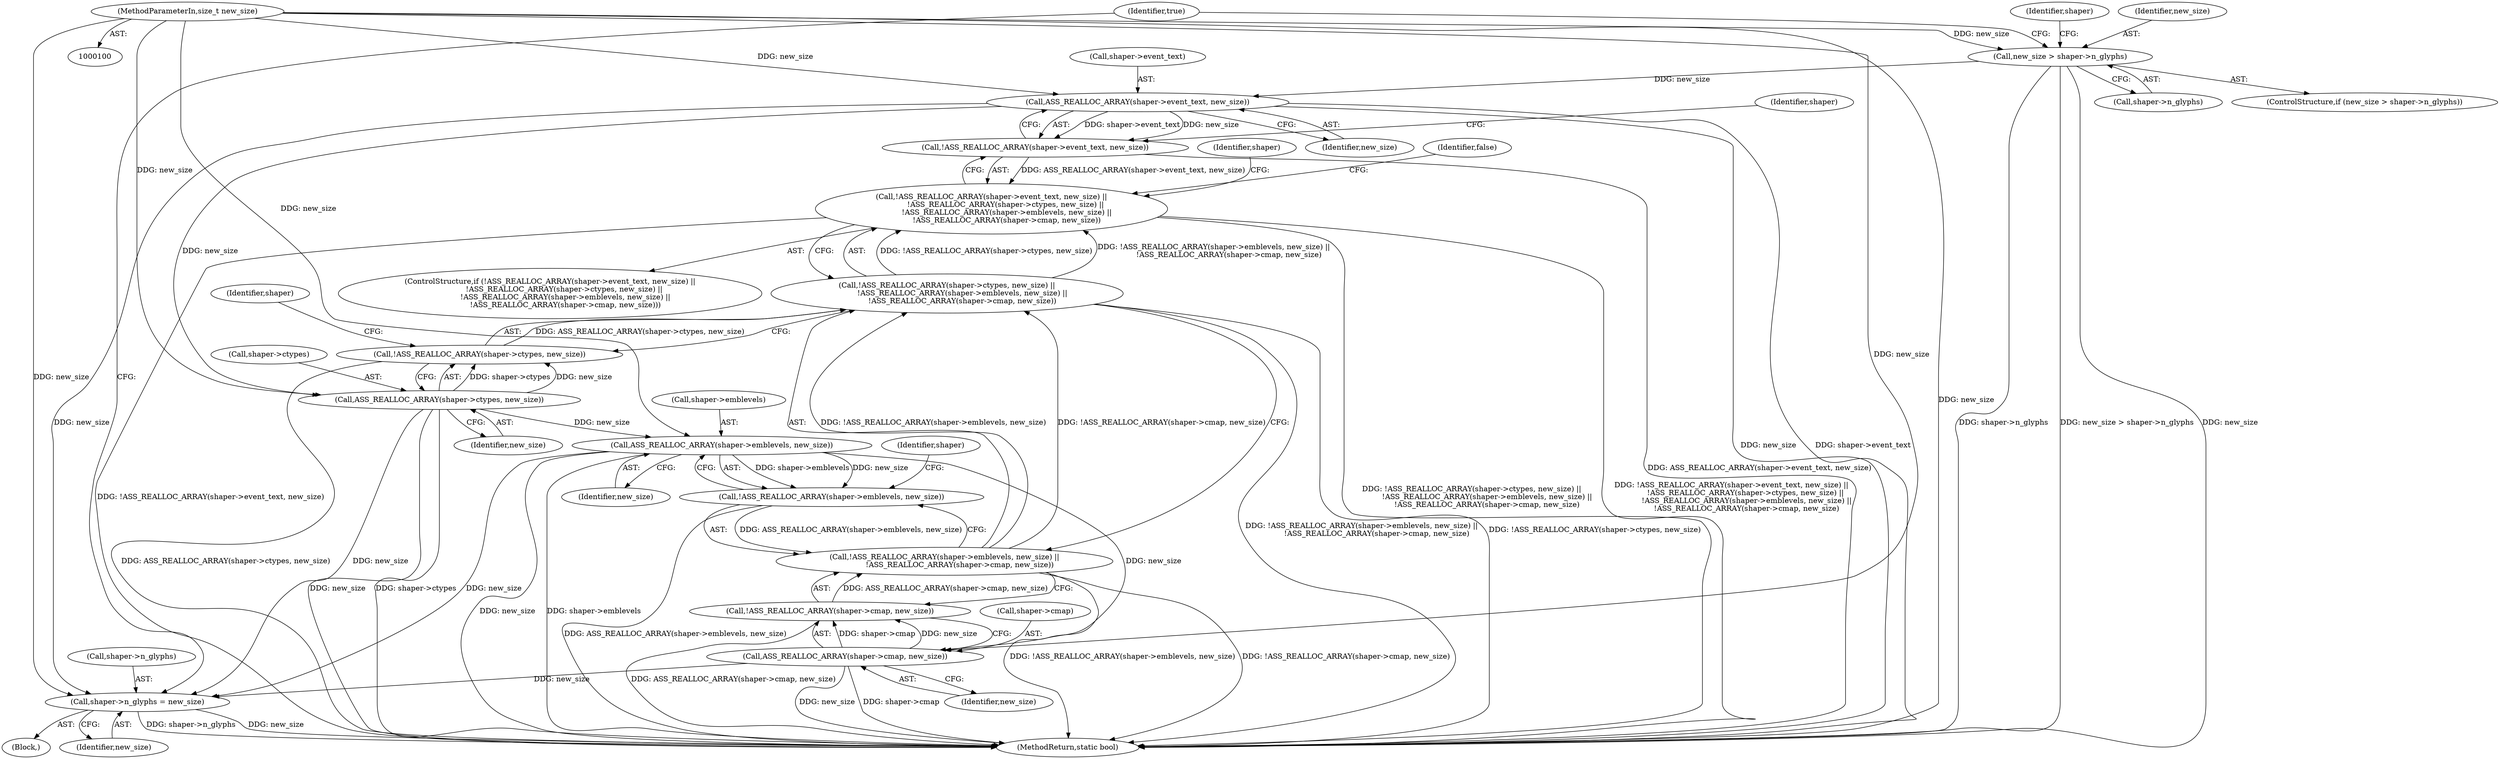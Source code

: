 digraph "0_libass_aa54e0b59200a994d50a346b5d7ac818ebcf2d4b@pointer" {
"1000105" [label="(Call,new_size > shaper->n_glyphs)"];
"1000102" [label="(MethodParameterIn,size_t new_size)"];
"1000114" [label="(Call,ASS_REALLOC_ARRAY(shaper->event_text, new_size))"];
"1000113" [label="(Call,!ASS_REALLOC_ARRAY(shaper->event_text, new_size))"];
"1000112" [label="(Call,!ASS_REALLOC_ARRAY(shaper->event_text, new_size) ||\n            !ASS_REALLOC_ARRAY(shaper->ctypes, new_size) ||\n             !ASS_REALLOC_ARRAY(shaper->emblevels, new_size) ||\n             !ASS_REALLOC_ARRAY(shaper->cmap, new_size))"];
"1000121" [label="(Call,ASS_REALLOC_ARRAY(shaper->ctypes, new_size))"];
"1000120" [label="(Call,!ASS_REALLOC_ARRAY(shaper->ctypes, new_size))"];
"1000119" [label="(Call,!ASS_REALLOC_ARRAY(shaper->ctypes, new_size) ||\n             !ASS_REALLOC_ARRAY(shaper->emblevels, new_size) ||\n             !ASS_REALLOC_ARRAY(shaper->cmap, new_size))"];
"1000128" [label="(Call,ASS_REALLOC_ARRAY(shaper->emblevels, new_size))"];
"1000127" [label="(Call,!ASS_REALLOC_ARRAY(shaper->emblevels, new_size))"];
"1000126" [label="(Call,!ASS_REALLOC_ARRAY(shaper->emblevels, new_size) ||\n             !ASS_REALLOC_ARRAY(shaper->cmap, new_size))"];
"1000134" [label="(Call,ASS_REALLOC_ARRAY(shaper->cmap, new_size))"];
"1000133" [label="(Call,!ASS_REALLOC_ARRAY(shaper->cmap, new_size))"];
"1000141" [label="(Call,shaper->n_glyphs = new_size)"];
"1000126" [label="(Call,!ASS_REALLOC_ARRAY(shaper->emblevels, new_size) ||\n             !ASS_REALLOC_ARRAY(shaper->cmap, new_size))"];
"1000128" [label="(Call,ASS_REALLOC_ARRAY(shaper->emblevels, new_size))"];
"1000122" [label="(Call,shaper->ctypes)"];
"1000143" [label="(Identifier,shaper)"];
"1000130" [label="(Identifier,shaper)"];
"1000104" [label="(ControlStructure,if (new_size > shaper->n_glyphs))"];
"1000111" [label="(ControlStructure,if (!ASS_REALLOC_ARRAY(shaper->event_text, new_size) ||\n            !ASS_REALLOC_ARRAY(shaper->ctypes, new_size) ||\n             !ASS_REALLOC_ARRAY(shaper->emblevels, new_size) ||\n             !ASS_REALLOC_ARRAY(shaper->cmap, new_size)))"];
"1000141" [label="(Call,shaper->n_glyphs = new_size)"];
"1000140" [label="(Identifier,false)"];
"1000110" [label="(Block,)"];
"1000113" [label="(Call,!ASS_REALLOC_ARRAY(shaper->event_text, new_size))"];
"1000120" [label="(Call,!ASS_REALLOC_ARRAY(shaper->ctypes, new_size))"];
"1000142" [label="(Call,shaper->n_glyphs)"];
"1000119" [label="(Call,!ASS_REALLOC_ARRAY(shaper->ctypes, new_size) ||\n             !ASS_REALLOC_ARRAY(shaper->emblevels, new_size) ||\n             !ASS_REALLOC_ARRAY(shaper->cmap, new_size))"];
"1000118" [label="(Identifier,new_size)"];
"1000136" [label="(Identifier,shaper)"];
"1000148" [label="(MethodReturn,static bool)"];
"1000147" [label="(Identifier,true)"];
"1000138" [label="(Identifier,new_size)"];
"1000135" [label="(Call,shaper->cmap)"];
"1000129" [label="(Call,shaper->emblevels)"];
"1000133" [label="(Call,!ASS_REALLOC_ARRAY(shaper->cmap, new_size))"];
"1000107" [label="(Call,shaper->n_glyphs)"];
"1000125" [label="(Identifier,new_size)"];
"1000127" [label="(Call,!ASS_REALLOC_ARRAY(shaper->emblevels, new_size))"];
"1000112" [label="(Call,!ASS_REALLOC_ARRAY(shaper->event_text, new_size) ||\n            !ASS_REALLOC_ARRAY(shaper->ctypes, new_size) ||\n             !ASS_REALLOC_ARRAY(shaper->emblevels, new_size) ||\n             !ASS_REALLOC_ARRAY(shaper->cmap, new_size))"];
"1000106" [label="(Identifier,new_size)"];
"1000102" [label="(MethodParameterIn,size_t new_size)"];
"1000116" [label="(Identifier,shaper)"];
"1000115" [label="(Call,shaper->event_text)"];
"1000134" [label="(Call,ASS_REALLOC_ARRAY(shaper->cmap, new_size))"];
"1000114" [label="(Call,ASS_REALLOC_ARRAY(shaper->event_text, new_size))"];
"1000132" [label="(Identifier,new_size)"];
"1000145" [label="(Identifier,new_size)"];
"1000105" [label="(Call,new_size > shaper->n_glyphs)"];
"1000121" [label="(Call,ASS_REALLOC_ARRAY(shaper->ctypes, new_size))"];
"1000123" [label="(Identifier,shaper)"];
"1000105" -> "1000104"  [label="AST: "];
"1000105" -> "1000107"  [label="CFG: "];
"1000106" -> "1000105"  [label="AST: "];
"1000107" -> "1000105"  [label="AST: "];
"1000116" -> "1000105"  [label="CFG: "];
"1000147" -> "1000105"  [label="CFG: "];
"1000105" -> "1000148"  [label="DDG: shaper->n_glyphs"];
"1000105" -> "1000148"  [label="DDG: new_size > shaper->n_glyphs"];
"1000105" -> "1000148"  [label="DDG: new_size"];
"1000102" -> "1000105"  [label="DDG: new_size"];
"1000105" -> "1000114"  [label="DDG: new_size"];
"1000102" -> "1000100"  [label="AST: "];
"1000102" -> "1000148"  [label="DDG: new_size"];
"1000102" -> "1000114"  [label="DDG: new_size"];
"1000102" -> "1000121"  [label="DDG: new_size"];
"1000102" -> "1000128"  [label="DDG: new_size"];
"1000102" -> "1000134"  [label="DDG: new_size"];
"1000102" -> "1000141"  [label="DDG: new_size"];
"1000114" -> "1000113"  [label="AST: "];
"1000114" -> "1000118"  [label="CFG: "];
"1000115" -> "1000114"  [label="AST: "];
"1000118" -> "1000114"  [label="AST: "];
"1000113" -> "1000114"  [label="CFG: "];
"1000114" -> "1000148"  [label="DDG: new_size"];
"1000114" -> "1000148"  [label="DDG: shaper->event_text"];
"1000114" -> "1000113"  [label="DDG: shaper->event_text"];
"1000114" -> "1000113"  [label="DDG: new_size"];
"1000114" -> "1000121"  [label="DDG: new_size"];
"1000114" -> "1000141"  [label="DDG: new_size"];
"1000113" -> "1000112"  [label="AST: "];
"1000123" -> "1000113"  [label="CFG: "];
"1000112" -> "1000113"  [label="CFG: "];
"1000113" -> "1000148"  [label="DDG: ASS_REALLOC_ARRAY(shaper->event_text, new_size)"];
"1000113" -> "1000112"  [label="DDG: ASS_REALLOC_ARRAY(shaper->event_text, new_size)"];
"1000112" -> "1000111"  [label="AST: "];
"1000112" -> "1000119"  [label="CFG: "];
"1000119" -> "1000112"  [label="AST: "];
"1000140" -> "1000112"  [label="CFG: "];
"1000143" -> "1000112"  [label="CFG: "];
"1000112" -> "1000148"  [label="DDG: !ASS_REALLOC_ARRAY(shaper->ctypes, new_size) ||\n             !ASS_REALLOC_ARRAY(shaper->emblevels, new_size) ||\n             !ASS_REALLOC_ARRAY(shaper->cmap, new_size)"];
"1000112" -> "1000148"  [label="DDG: !ASS_REALLOC_ARRAY(shaper->event_text, new_size) ||\n            !ASS_REALLOC_ARRAY(shaper->ctypes, new_size) ||\n             !ASS_REALLOC_ARRAY(shaper->emblevels, new_size) ||\n             !ASS_REALLOC_ARRAY(shaper->cmap, new_size)"];
"1000112" -> "1000148"  [label="DDG: !ASS_REALLOC_ARRAY(shaper->event_text, new_size)"];
"1000119" -> "1000112"  [label="DDG: !ASS_REALLOC_ARRAY(shaper->ctypes, new_size)"];
"1000119" -> "1000112"  [label="DDG: !ASS_REALLOC_ARRAY(shaper->emblevels, new_size) ||\n             !ASS_REALLOC_ARRAY(shaper->cmap, new_size)"];
"1000121" -> "1000120"  [label="AST: "];
"1000121" -> "1000125"  [label="CFG: "];
"1000122" -> "1000121"  [label="AST: "];
"1000125" -> "1000121"  [label="AST: "];
"1000120" -> "1000121"  [label="CFG: "];
"1000121" -> "1000148"  [label="DDG: new_size"];
"1000121" -> "1000148"  [label="DDG: shaper->ctypes"];
"1000121" -> "1000120"  [label="DDG: shaper->ctypes"];
"1000121" -> "1000120"  [label="DDG: new_size"];
"1000121" -> "1000128"  [label="DDG: new_size"];
"1000121" -> "1000141"  [label="DDG: new_size"];
"1000120" -> "1000119"  [label="AST: "];
"1000130" -> "1000120"  [label="CFG: "];
"1000119" -> "1000120"  [label="CFG: "];
"1000120" -> "1000148"  [label="DDG: ASS_REALLOC_ARRAY(shaper->ctypes, new_size)"];
"1000120" -> "1000119"  [label="DDG: ASS_REALLOC_ARRAY(shaper->ctypes, new_size)"];
"1000119" -> "1000126"  [label="CFG: "];
"1000126" -> "1000119"  [label="AST: "];
"1000119" -> "1000148"  [label="DDG: !ASS_REALLOC_ARRAY(shaper->emblevels, new_size) ||\n             !ASS_REALLOC_ARRAY(shaper->cmap, new_size)"];
"1000119" -> "1000148"  [label="DDG: !ASS_REALLOC_ARRAY(shaper->ctypes, new_size)"];
"1000126" -> "1000119"  [label="DDG: !ASS_REALLOC_ARRAY(shaper->emblevels, new_size)"];
"1000126" -> "1000119"  [label="DDG: !ASS_REALLOC_ARRAY(shaper->cmap, new_size)"];
"1000128" -> "1000127"  [label="AST: "];
"1000128" -> "1000132"  [label="CFG: "];
"1000129" -> "1000128"  [label="AST: "];
"1000132" -> "1000128"  [label="AST: "];
"1000127" -> "1000128"  [label="CFG: "];
"1000128" -> "1000148"  [label="DDG: new_size"];
"1000128" -> "1000148"  [label="DDG: shaper->emblevels"];
"1000128" -> "1000127"  [label="DDG: shaper->emblevels"];
"1000128" -> "1000127"  [label="DDG: new_size"];
"1000128" -> "1000134"  [label="DDG: new_size"];
"1000128" -> "1000141"  [label="DDG: new_size"];
"1000127" -> "1000126"  [label="AST: "];
"1000136" -> "1000127"  [label="CFG: "];
"1000126" -> "1000127"  [label="CFG: "];
"1000127" -> "1000148"  [label="DDG: ASS_REALLOC_ARRAY(shaper->emblevels, new_size)"];
"1000127" -> "1000126"  [label="DDG: ASS_REALLOC_ARRAY(shaper->emblevels, new_size)"];
"1000126" -> "1000133"  [label="CFG: "];
"1000133" -> "1000126"  [label="AST: "];
"1000126" -> "1000148"  [label="DDG: !ASS_REALLOC_ARRAY(shaper->emblevels, new_size)"];
"1000126" -> "1000148"  [label="DDG: !ASS_REALLOC_ARRAY(shaper->cmap, new_size)"];
"1000133" -> "1000126"  [label="DDG: ASS_REALLOC_ARRAY(shaper->cmap, new_size)"];
"1000134" -> "1000133"  [label="AST: "];
"1000134" -> "1000138"  [label="CFG: "];
"1000135" -> "1000134"  [label="AST: "];
"1000138" -> "1000134"  [label="AST: "];
"1000133" -> "1000134"  [label="CFG: "];
"1000134" -> "1000148"  [label="DDG: shaper->cmap"];
"1000134" -> "1000148"  [label="DDG: new_size"];
"1000134" -> "1000133"  [label="DDG: shaper->cmap"];
"1000134" -> "1000133"  [label="DDG: new_size"];
"1000134" -> "1000141"  [label="DDG: new_size"];
"1000133" -> "1000148"  [label="DDG: ASS_REALLOC_ARRAY(shaper->cmap, new_size)"];
"1000141" -> "1000110"  [label="AST: "];
"1000141" -> "1000145"  [label="CFG: "];
"1000142" -> "1000141"  [label="AST: "];
"1000145" -> "1000141"  [label="AST: "];
"1000147" -> "1000141"  [label="CFG: "];
"1000141" -> "1000148"  [label="DDG: shaper->n_glyphs"];
"1000141" -> "1000148"  [label="DDG: new_size"];
}
